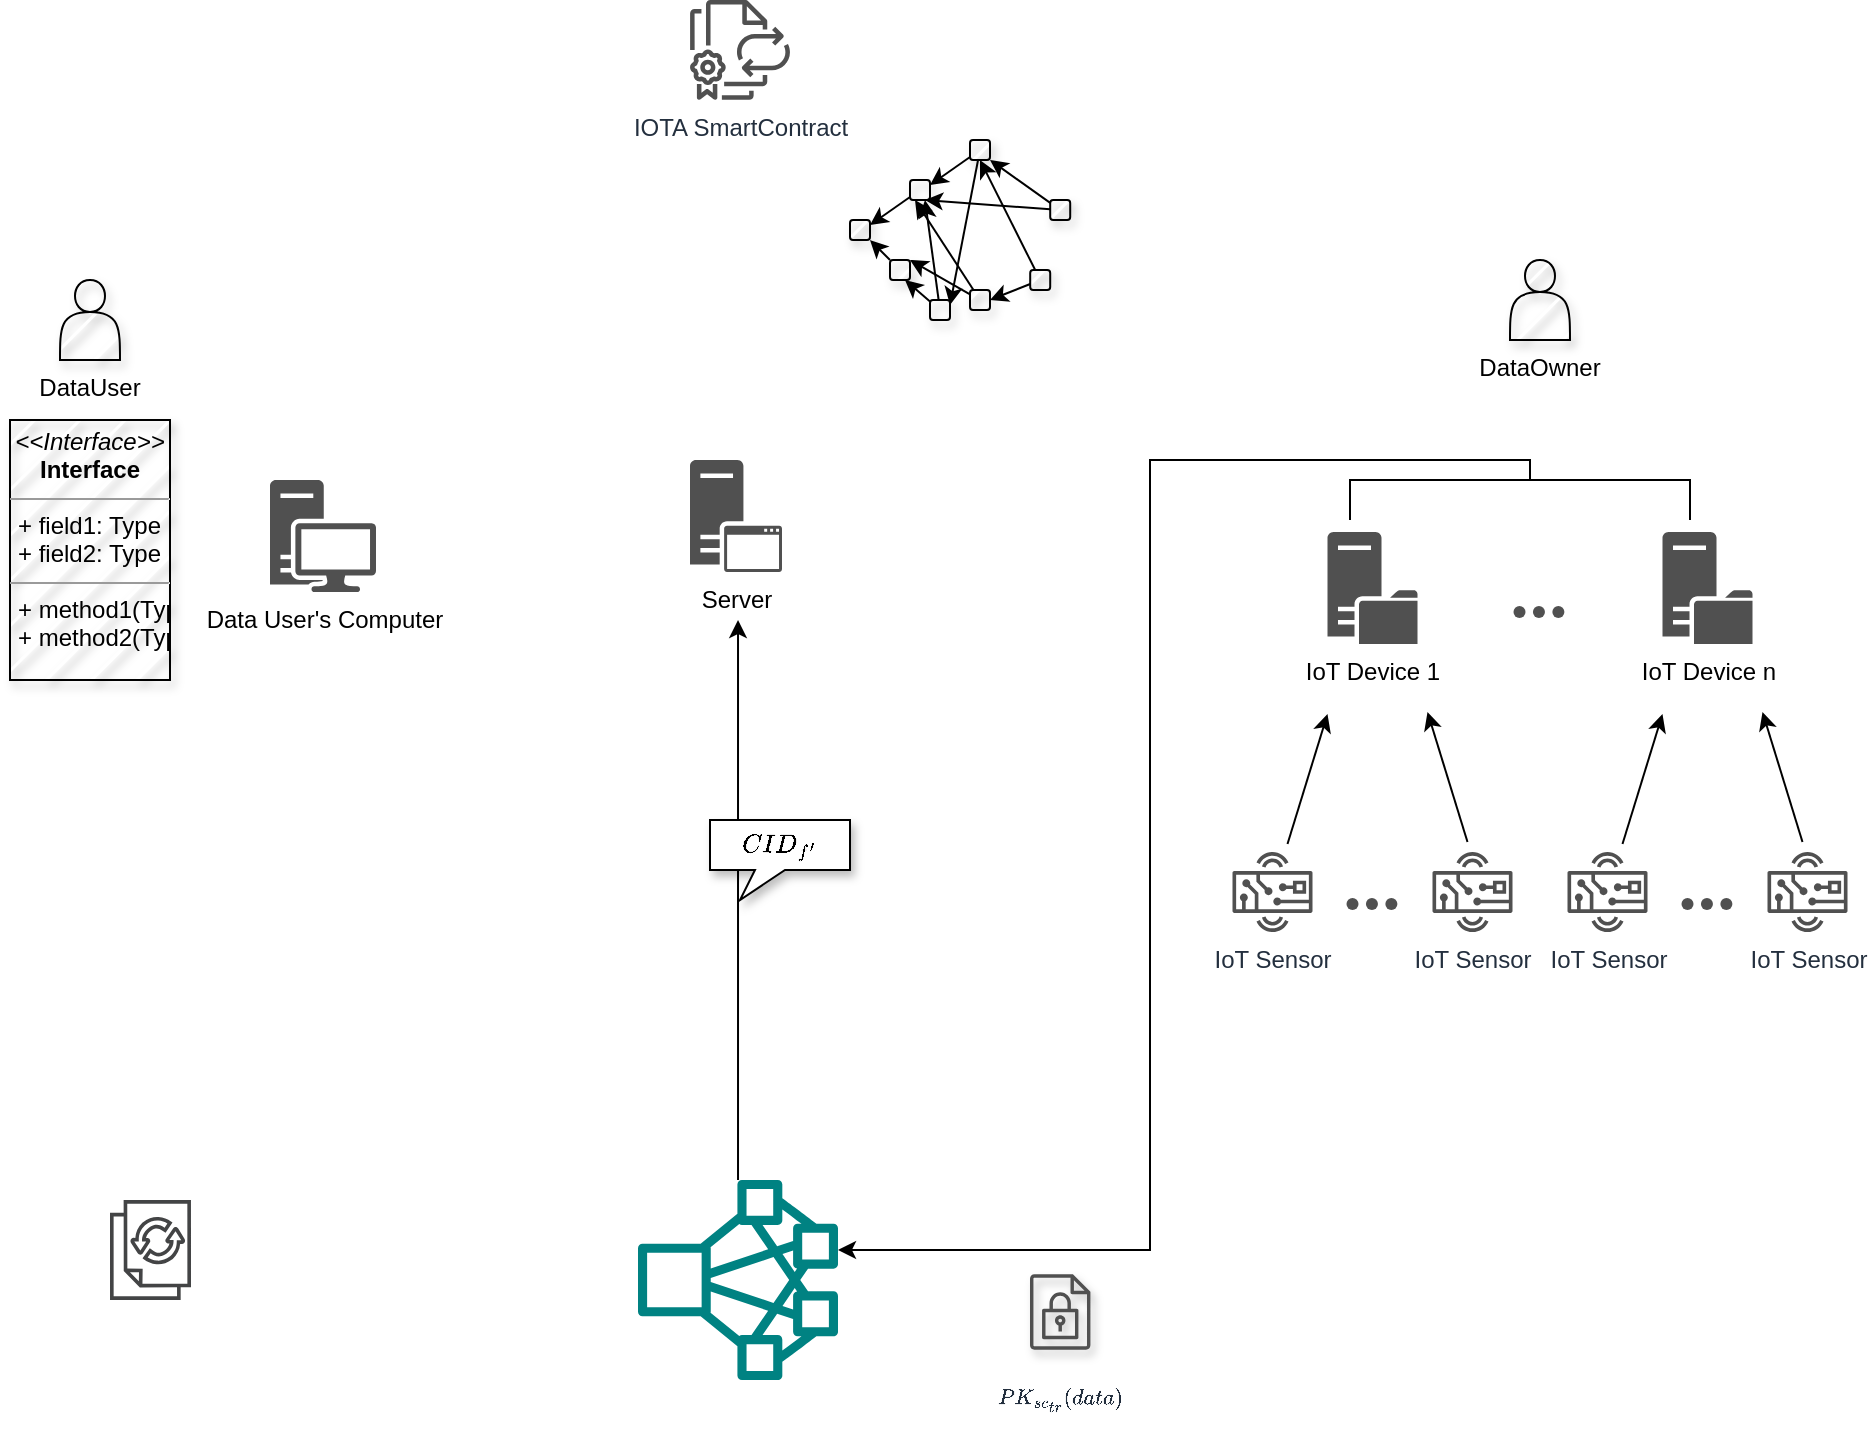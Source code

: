 <mxfile version="20.8.20" type="github">
  <diagram name="第 1 页" id="0Bb90YlJC23ZNc2bx1gv">
    <mxGraphModel dx="869" dy="1655" grid="1" gridSize="10" guides="1" tooltips="1" connect="1" arrows="1" fold="1" page="1" pageScale="1" pageWidth="827" pageHeight="1169" background="#FFFFFF" math="1" shadow="0">
      <root>
        <mxCell id="0" />
        <mxCell id="1" parent="0" />
        <mxCell id="S3q35cUGkQxc2vFmGl0s-1" value="DataUser" style="shape=actor;whiteSpace=wrap;html=1;comic=0;shadow=1;fillStyle=hatch;movable=1;resizable=1;rotatable=1;deletable=1;editable=1;locked=0;connectable=1;verticalAlign=top;horizontal=1;labelPosition=center;verticalLabelPosition=bottom;align=center;" parent="1" vertex="1">
          <mxGeometry x="45" y="100" width="30" height="40" as="geometry" />
        </mxCell>
        <mxCell id="yXj0ikB4jnKrbNH409NH-15" value="&lt;p style=&quot;margin:0px;margin-top:4px;text-align:center;&quot;&gt;&lt;i&gt;&amp;lt;&amp;lt;Interface&amp;gt;&amp;gt;&lt;/i&gt;&lt;br/&gt;&lt;b&gt;Interface&lt;/b&gt;&lt;/p&gt;&lt;hr size=&quot;1&quot;/&gt;&lt;p style=&quot;margin:0px;margin-left:4px;&quot;&gt;+ field1: Type&lt;br/&gt;+ field2: Type&lt;/p&gt;&lt;hr size=&quot;1&quot;/&gt;&lt;p style=&quot;margin:0px;margin-left:4px;&quot;&gt;+ method1(Type): Type&lt;br/&gt;+ method2(Type, Type): Type&lt;/p&gt;" style="verticalAlign=top;align=left;overflow=fill;fontSize=12;fontFamily=Helvetica;html=1;shadow=1;comic=0;fillStyle=hatch;strokeColor=default;fontColor=default;fillColor=default;" vertex="1" parent="1">
          <mxGeometry x="20" y="170" width="80" height="130" as="geometry" />
        </mxCell>
        <mxCell id="yXj0ikB4jnKrbNH409NH-16" value="DataOwner" style="shape=actor;whiteSpace=wrap;html=1;comic=0;shadow=1;fillStyle=hatch;movable=1;resizable=1;rotatable=1;deletable=1;editable=1;locked=0;connectable=1;verticalAlign=top;horizontal=1;labelPosition=center;verticalLabelPosition=bottom;align=center;" vertex="1" parent="1">
          <mxGeometry x="770" y="90" width="30" height="40" as="geometry" />
        </mxCell>
        <mxCell id="yXj0ikB4jnKrbNH409NH-26" value="Server" style="sketch=0;pointerEvents=1;shadow=0;dashed=0;html=1;strokeColor=none;fillColor=#505050;labelPosition=center;verticalLabelPosition=bottom;verticalAlign=top;outlineConnect=0;align=center;shape=mxgraph.office.servers.application_server;comic=0;fillStyle=auto;fontFamily=Helvetica;fontSize=12;fontColor=default;" vertex="1" parent="1">
          <mxGeometry x="360" y="190" width="46" height="56" as="geometry" />
        </mxCell>
        <mxCell id="yXj0ikB4jnKrbNH409NH-32" value="Data User&#39;s Computer" style="sketch=0;pointerEvents=1;shadow=0;dashed=0;html=1;strokeColor=none;fillColor=#505050;labelPosition=center;verticalLabelPosition=bottom;verticalAlign=top;outlineConnect=0;align=center;shape=mxgraph.office.devices.workstation;comic=0;fillStyle=auto;fontFamily=Helvetica;fontSize=12;fontColor=default;" vertex="1" parent="1">
          <mxGeometry x="150" y="200" width="53" height="56" as="geometry" />
        </mxCell>
        <mxCell id="yXj0ikB4jnKrbNH409NH-33" value="" style="sketch=0;pointerEvents=1;shadow=0;dashed=0;html=1;strokeColor=none;fillColor=#434445;aspect=fixed;labelPosition=center;verticalLabelPosition=bottom;verticalAlign=top;align=center;outlineConnect=0;shape=mxgraph.vvd.site_recovery_functional_icon;comic=0;fillStyle=auto;fontFamily=Helvetica;fontSize=12;fontColor=default;" vertex="1" parent="1">
          <mxGeometry x="70" y="560" width="40.5" height="50" as="geometry" />
        </mxCell>
        <mxCell id="yXj0ikB4jnKrbNH409NH-43" value="IOTA SmartContract" style="sketch=0;outlineConnect=0;fontColor=#232F3E;gradientColor=none;fillColor=#505050;strokeColor=none;dashed=0;verticalLabelPosition=bottom;verticalAlign=top;align=center;html=1;fontSize=12;fontStyle=0;aspect=fixed;pointerEvents=1;shape=mxgraph.aws4.license_manager_license_blending;shadow=0;comic=0;fillStyle=auto;fontFamily=Helvetica;" vertex="1" parent="1">
          <mxGeometry x="360" y="-40" width="50" height="50" as="geometry" />
        </mxCell>
        <mxCell id="yXj0ikB4jnKrbNH409NH-52" value="" style="group" vertex="1" connectable="0" parent="1">
          <mxGeometry x="320" y="550" width="114" height="100" as="geometry" />
        </mxCell>
        <mxCell id="yXj0ikB4jnKrbNH409NH-42" value="" style="sketch=0;outlineConnect=0;fontColor=#232F3E;gradientColor=none;fillColor=#008282;strokeColor=none;dashed=0;verticalLabelPosition=bottom;verticalAlign=top;align=center;html=1;fontSize=12;fontStyle=0;pointerEvents=1;shape=mxgraph.aws4.cluster;shadow=0;comic=0;fillStyle=auto;fontFamily=Helvetica;aspect=fixed;" vertex="1" parent="yXj0ikB4jnKrbNH409NH-52">
          <mxGeometry x="14" width="100" height="100" as="geometry" />
        </mxCell>
        <mxCell id="yXj0ikB4jnKrbNH409NH-51" value="" style="shape=image;verticalLabelPosition=bottom;labelBackgroundColor=default;verticalAlign=top;aspect=fixed;imageAspect=0;image=https://miro.medium.com/max/1024/1*lGh_L0ldPWz1kFMcKvj4Qw.png;fillColor=#67AB9F;" vertex="1" parent="yXj0ikB4jnKrbNH409NH-52">
          <mxGeometry y="18" width="60" height="60" as="geometry" />
        </mxCell>
        <mxCell id="yXj0ikB4jnKrbNH409NH-105" value="" style="group" vertex="1" connectable="0" parent="1">
          <mxGeometry x="631.25" y="226" width="319.75" height="394" as="geometry" />
        </mxCell>
        <mxCell id="yXj0ikB4jnKrbNH409NH-41" value="IoT Device 1" style="sketch=0;pointerEvents=1;shadow=0;dashed=0;html=1;strokeColor=none;fillColor=#505050;labelPosition=center;verticalLabelPosition=bottom;verticalAlign=top;outlineConnect=0;align=center;shape=mxgraph.office.servers.file_server;comic=0;fillStyle=auto;fontFamily=Helvetica;fontSize=12;fontColor=default;" vertex="1" parent="yXj0ikB4jnKrbNH409NH-105">
          <mxGeometry x="47.5" width="45" height="56" as="geometry" />
        </mxCell>
        <mxCell id="yXj0ikB4jnKrbNH409NH-53" value="IoT Sensor" style="sketch=0;outlineConnect=0;fontColor=#232F3E;gradientColor=none;fillColor=#505050;strokeColor=none;dashed=0;verticalLabelPosition=bottom;verticalAlign=top;align=center;html=1;fontSize=12;fontStyle=0;aspect=fixed;pointerEvents=1;shape=mxgraph.aws4.hardware_board;shadow=0;comic=0;fillStyle=auto;fontFamily=Helvetica;" vertex="1" parent="yXj0ikB4jnKrbNH409NH-105">
          <mxGeometry y="160" width="40" height="40" as="geometry" />
        </mxCell>
        <mxCell id="yXj0ikB4jnKrbNH409NH-55" value="IoT Sensor" style="sketch=0;outlineConnect=0;fontColor=#232F3E;gradientColor=none;fillColor=#505050;strokeColor=none;dashed=0;verticalLabelPosition=bottom;verticalAlign=top;align=center;html=1;fontSize=12;fontStyle=0;aspect=fixed;pointerEvents=1;shape=mxgraph.aws4.hardware_board;shadow=0;comic=0;fillStyle=auto;fontFamily=Helvetica;" vertex="1" parent="yXj0ikB4jnKrbNH409NH-105">
          <mxGeometry x="100" y="160" width="40" height="40" as="geometry" />
        </mxCell>
        <mxCell id="yXj0ikB4jnKrbNH409NH-59" value="" style="group" vertex="1" connectable="0" parent="yXj0ikB4jnKrbNH409NH-105">
          <mxGeometry x="50" y="176" width="34" height="12" as="geometry" />
        </mxCell>
        <mxCell id="yXj0ikB4jnKrbNH409NH-56" value="" style="shape=waypoint;sketch=0;fillStyle=solid;size=6;pointerEvents=1;points=[];fillColor=none;resizable=0;rotatable=0;perimeter=centerPerimeter;snapToPoint=1;shadow=0;dashed=0;comic=0;fontFamily=Helvetica;fontSize=12;fontColor=default;html=1;strokeColor=#505050;" vertex="1" parent="yXj0ikB4jnKrbNH409NH-59">
          <mxGeometry width="20" height="20" as="geometry" />
        </mxCell>
        <mxCell id="yXj0ikB4jnKrbNH409NH-57" value="" style="shape=waypoint;sketch=0;fillStyle=solid;size=6;pointerEvents=1;points=[];fillColor=none;resizable=0;rotatable=0;perimeter=centerPerimeter;snapToPoint=1;shadow=0;dashed=0;comic=0;fontFamily=Helvetica;fontSize=12;fontColor=default;html=1;strokeColor=#505050;" vertex="1" parent="yXj0ikB4jnKrbNH409NH-59">
          <mxGeometry x="9.714" width="20" height="20" as="geometry" />
        </mxCell>
        <mxCell id="yXj0ikB4jnKrbNH409NH-58" value="" style="shape=waypoint;sketch=0;fillStyle=solid;size=6;pointerEvents=1;points=[];fillColor=none;resizable=0;rotatable=0;perimeter=centerPerimeter;snapToPoint=1;shadow=0;dashed=0;comic=0;fontFamily=Helvetica;fontSize=12;fontColor=default;html=1;strokeColor=#505050;" vertex="1" parent="yXj0ikB4jnKrbNH409NH-59">
          <mxGeometry x="19.429" width="20" height="20" as="geometry" />
        </mxCell>
        <mxCell id="yXj0ikB4jnKrbNH409NH-67" value="" style="endArrow=classic;html=1;rounded=0;fontFamily=Helvetica;fontSize=12;fontColor=default;" edge="1" parent="yXj0ikB4jnKrbNH409NH-105">
          <mxGeometry width="50" height="50" relative="1" as="geometry">
            <mxPoint x="117.5" y="155" as="sourcePoint" />
            <mxPoint x="97.5" y="90" as="targetPoint" />
          </mxGeometry>
        </mxCell>
        <mxCell id="yXj0ikB4jnKrbNH409NH-69" value="" style="endArrow=classic;html=1;fontFamily=Helvetica;fontSize=12;fontColor=default;rounded=0;" edge="1" parent="yXj0ikB4jnKrbNH409NH-105">
          <mxGeometry width="50" height="50" relative="1" as="geometry">
            <mxPoint x="27.5" y="156" as="sourcePoint" />
            <mxPoint x="47.5" y="91" as="targetPoint" />
          </mxGeometry>
        </mxCell>
        <mxCell id="yXj0ikB4jnKrbNH409NH-90" value="IoT Device n" style="sketch=0;pointerEvents=1;shadow=0;dashed=0;html=1;strokeColor=none;fillColor=#505050;labelPosition=center;verticalLabelPosition=bottom;verticalAlign=top;outlineConnect=0;align=center;shape=mxgraph.office.servers.file_server;comic=0;fillStyle=auto;fontFamily=Helvetica;fontSize=12;fontColor=default;" vertex="1" parent="yXj0ikB4jnKrbNH409NH-105">
          <mxGeometry x="215" width="45" height="56" as="geometry" />
        </mxCell>
        <mxCell id="yXj0ikB4jnKrbNH409NH-91" value="IoT Sensor" style="sketch=0;outlineConnect=0;fontColor=#232F3E;gradientColor=none;fillColor=#505050;strokeColor=none;dashed=0;verticalLabelPosition=bottom;verticalAlign=top;align=center;html=1;fontSize=12;fontStyle=0;aspect=fixed;pointerEvents=1;shape=mxgraph.aws4.hardware_board;shadow=0;comic=0;fillStyle=auto;fontFamily=Helvetica;" vertex="1" parent="yXj0ikB4jnKrbNH409NH-105">
          <mxGeometry x="167.5" y="160" width="40" height="40" as="geometry" />
        </mxCell>
        <mxCell id="yXj0ikB4jnKrbNH409NH-92" value="IoT Sensor" style="sketch=0;outlineConnect=0;fontColor=#232F3E;gradientColor=none;fillColor=#505050;strokeColor=none;dashed=0;verticalLabelPosition=bottom;verticalAlign=top;align=center;html=1;fontSize=12;fontStyle=0;aspect=fixed;pointerEvents=1;shape=mxgraph.aws4.hardware_board;shadow=0;comic=0;fillStyle=auto;fontFamily=Helvetica;" vertex="1" parent="yXj0ikB4jnKrbNH409NH-105">
          <mxGeometry x="267.5" y="160" width="40" height="40" as="geometry" />
        </mxCell>
        <mxCell id="yXj0ikB4jnKrbNH409NH-93" value="" style="group" vertex="1" connectable="0" parent="yXj0ikB4jnKrbNH409NH-105">
          <mxGeometry x="217.5" y="176" width="34" height="12" as="geometry" />
        </mxCell>
        <mxCell id="yXj0ikB4jnKrbNH409NH-94" value="" style="shape=waypoint;sketch=0;fillStyle=solid;size=6;pointerEvents=1;points=[];fillColor=none;resizable=0;rotatable=0;perimeter=centerPerimeter;snapToPoint=1;shadow=0;dashed=0;comic=0;fontFamily=Helvetica;fontSize=12;fontColor=default;html=1;strokeColor=#505050;" vertex="1" parent="yXj0ikB4jnKrbNH409NH-93">
          <mxGeometry width="20" height="20" as="geometry" />
        </mxCell>
        <mxCell id="yXj0ikB4jnKrbNH409NH-95" value="" style="shape=waypoint;sketch=0;fillStyle=solid;size=6;pointerEvents=1;points=[];fillColor=none;resizable=0;rotatable=0;perimeter=centerPerimeter;snapToPoint=1;shadow=0;dashed=0;comic=0;fontFamily=Helvetica;fontSize=12;fontColor=default;html=1;strokeColor=#505050;" vertex="1" parent="yXj0ikB4jnKrbNH409NH-93">
          <mxGeometry x="9.714" width="20" height="20" as="geometry" />
        </mxCell>
        <mxCell id="yXj0ikB4jnKrbNH409NH-96" value="" style="shape=waypoint;sketch=0;fillStyle=solid;size=6;pointerEvents=1;points=[];fillColor=none;resizable=0;rotatable=0;perimeter=centerPerimeter;snapToPoint=1;shadow=0;dashed=0;comic=0;fontFamily=Helvetica;fontSize=12;fontColor=default;html=1;strokeColor=#505050;" vertex="1" parent="yXj0ikB4jnKrbNH409NH-93">
          <mxGeometry x="19.429" width="20" height="20" as="geometry" />
        </mxCell>
        <mxCell id="yXj0ikB4jnKrbNH409NH-97" value="" style="endArrow=classic;html=1;rounded=0;fontFamily=Helvetica;fontSize=12;fontColor=default;" edge="1" parent="yXj0ikB4jnKrbNH409NH-105">
          <mxGeometry width="50" height="50" relative="1" as="geometry">
            <mxPoint x="285" y="155" as="sourcePoint" />
            <mxPoint x="265" y="90" as="targetPoint" />
          </mxGeometry>
        </mxCell>
        <mxCell id="yXj0ikB4jnKrbNH409NH-98" value="" style="endArrow=classic;html=1;fontFamily=Helvetica;fontSize=12;fontColor=default;rounded=0;" edge="1" parent="yXj0ikB4jnKrbNH409NH-105">
          <mxGeometry width="50" height="50" relative="1" as="geometry">
            <mxPoint x="195" y="156" as="sourcePoint" />
            <mxPoint x="215" y="91" as="targetPoint" />
          </mxGeometry>
        </mxCell>
        <mxCell id="yXj0ikB4jnKrbNH409NH-99" value="" style="group" vertex="1" connectable="0" parent="yXj0ikB4jnKrbNH409NH-105">
          <mxGeometry x="133.5" y="30" width="34" height="12" as="geometry" />
        </mxCell>
        <mxCell id="yXj0ikB4jnKrbNH409NH-100" value="" style="shape=waypoint;sketch=0;fillStyle=solid;size=6;pointerEvents=1;points=[];fillColor=none;resizable=0;rotatable=0;perimeter=centerPerimeter;snapToPoint=1;shadow=0;dashed=0;comic=0;fontFamily=Helvetica;fontSize=12;fontColor=default;html=1;strokeColor=#505050;" vertex="1" parent="yXj0ikB4jnKrbNH409NH-99">
          <mxGeometry width="20" height="20" as="geometry" />
        </mxCell>
        <mxCell id="yXj0ikB4jnKrbNH409NH-101" value="" style="shape=waypoint;sketch=0;fillStyle=solid;size=6;pointerEvents=1;points=[];fillColor=none;resizable=0;rotatable=0;perimeter=centerPerimeter;snapToPoint=1;shadow=0;dashed=0;comic=0;fontFamily=Helvetica;fontSize=12;fontColor=default;html=1;strokeColor=#505050;" vertex="1" parent="yXj0ikB4jnKrbNH409NH-99">
          <mxGeometry x="9.714" width="20" height="20" as="geometry" />
        </mxCell>
        <mxCell id="yXj0ikB4jnKrbNH409NH-102" value="" style="shape=waypoint;sketch=0;fillStyle=solid;size=6;pointerEvents=1;points=[];fillColor=none;resizable=0;rotatable=0;perimeter=centerPerimeter;snapToPoint=1;shadow=0;dashed=0;comic=0;fontFamily=Helvetica;fontSize=12;fontColor=default;html=1;strokeColor=#505050;" vertex="1" parent="yXj0ikB4jnKrbNH409NH-99">
          <mxGeometry x="19.429" width="20" height="20" as="geometry" />
        </mxCell>
        <mxCell id="yXj0ikB4jnKrbNH409NH-110" style="edgeStyle=orthogonalEdgeStyle;rounded=0;orthogonalLoop=1;jettySize=auto;html=1;fontFamily=Helvetica;fontSize=12;fontColor=default;" edge="1" parent="1" target="yXj0ikB4jnKrbNH409NH-42">
          <mxGeometry relative="1" as="geometry">
            <mxPoint x="780" y="200" as="sourcePoint" />
            <Array as="points">
              <mxPoint x="780" y="190" />
              <mxPoint x="590" y="190" />
              <mxPoint x="590" y="585" />
            </Array>
          </mxGeometry>
        </mxCell>
        <mxCell id="yXj0ikB4jnKrbNH409NH-113" value="" style="endArrow=none;html=1;rounded=0;fontFamily=Helvetica;fontSize=12;fontColor=default;" edge="1" parent="1">
          <mxGeometry width="50" height="50" relative="1" as="geometry">
            <mxPoint x="690" y="220" as="sourcePoint" />
            <mxPoint x="860" y="220" as="targetPoint" />
            <Array as="points">
              <mxPoint x="690" y="200" />
              <mxPoint x="860" y="200" />
            </Array>
          </mxGeometry>
        </mxCell>
        <mxCell id="yXj0ikB4jnKrbNH409NH-114" value="&lt;p style=&quot;line-height: 40%;&quot;&gt;&lt;font style=&quot;font-size: 11px;&quot;&gt;&lt;i&gt;&lt;sup&gt;$$PK_{{sc}_{tr}}(data)$$&lt;/sup&gt;&lt;/i&gt;&lt;/font&gt;&lt;/p&gt;" style="sketch=0;outlineConnect=0;fontColor=#232F3E;gradientColor=none;fillColor=#505050;strokeColor=none;dashed=0;verticalLabelPosition=bottom;verticalAlign=top;align=center;html=1;fontSize=12;fontStyle=0;aspect=fixed;pointerEvents=1;shape=mxgraph.aws4.encrypted_data;shadow=1;comic=0;fillStyle=auto;fontFamily=Helvetica;" vertex="1" parent="1">
          <mxGeometry x="530" y="597" width="30.21" height="38" as="geometry" />
        </mxCell>
        <mxCell id="yXj0ikB4jnKrbNH409NH-121" style="edgeStyle=orthogonalEdgeStyle;rounded=0;orthogonalLoop=1;jettySize=auto;html=1;entryX=0.522;entryY=1.429;entryDx=0;entryDy=0;entryPerimeter=0;fontFamily=Helvetica;fontSize=11;fontColor=none;" edge="1" parent="1" source="yXj0ikB4jnKrbNH409NH-42" target="yXj0ikB4jnKrbNH409NH-26">
          <mxGeometry relative="1" as="geometry" />
        </mxCell>
        <mxCell id="yXj0ikB4jnKrbNH409NH-123" value="$$CID_{f&#39;}$$" style="whiteSpace=wrap;html=1;shape=mxgraph.basic.rectCallout;dx=30;dy=15;boundedLbl=1;shadow=1;comic=0;fillStyle=auto;strokeColor=default;fontFamily=Helvetica;fontSize=11;fontColor=none;fillColor=default;" vertex="1" parent="1">
          <mxGeometry x="370" y="370" width="70" height="40" as="geometry" />
        </mxCell>
        <mxCell id="yXj0ikB4jnKrbNH409NH-180" value="" style="group" vertex="1" connectable="0" parent="1">
          <mxGeometry x="440" y="30" width="110.1" height="90" as="geometry" />
        </mxCell>
        <mxCell id="yXj0ikB4jnKrbNH409NH-125" value="" style="rounded=1;whiteSpace=wrap;html=1;shadow=1;comic=0;fillStyle=hatch;strokeColor=default;fontFamily=Helvetica;fontSize=11;fontColor=none;fillColor=default;" vertex="1" parent="yXj0ikB4jnKrbNH409NH-180">
          <mxGeometry x="100.1" y="30" width="10" height="10" as="geometry" />
        </mxCell>
        <mxCell id="yXj0ikB4jnKrbNH409NH-152" value="" style="rounded=1;whiteSpace=wrap;html=1;shadow=1;comic=0;fillStyle=hatch;strokeColor=default;fontFamily=Helvetica;fontSize=11;fontColor=none;fillColor=default;" vertex="1" parent="yXj0ikB4jnKrbNH409NH-180">
          <mxGeometry x="60" width="10" height="10" as="geometry" />
        </mxCell>
        <mxCell id="yXj0ikB4jnKrbNH409NH-163" style="edgeStyle=none;rounded=0;orthogonalLoop=1;jettySize=auto;html=1;entryX=1;entryY=1;entryDx=0;entryDy=0;fontFamily=Helvetica;fontSize=11;fontColor=none;" edge="1" parent="yXj0ikB4jnKrbNH409NH-180" source="yXj0ikB4jnKrbNH409NH-125" target="yXj0ikB4jnKrbNH409NH-152">
          <mxGeometry relative="1" as="geometry" />
        </mxCell>
        <mxCell id="yXj0ikB4jnKrbNH409NH-153" value="" style="rounded=1;whiteSpace=wrap;html=1;shadow=1;comic=0;fillStyle=hatch;strokeColor=default;fontFamily=Helvetica;fontSize=11;fontColor=none;fillColor=default;" vertex="1" parent="yXj0ikB4jnKrbNH409NH-180">
          <mxGeometry x="30" y="20" width="10" height="10" as="geometry" />
        </mxCell>
        <mxCell id="yXj0ikB4jnKrbNH409NH-166" style="edgeStyle=none;rounded=1;orthogonalLoop=1;jettySize=auto;html=1;entryX=0.75;entryY=1;entryDx=0;entryDy=0;strokeWidth=1;fontFamily=Helvetica;fontSize=11;fontColor=none;" edge="1" parent="yXj0ikB4jnKrbNH409NH-180" source="yXj0ikB4jnKrbNH409NH-125" target="yXj0ikB4jnKrbNH409NH-153">
          <mxGeometry relative="1" as="geometry" />
        </mxCell>
        <mxCell id="yXj0ikB4jnKrbNH409NH-167" style="edgeStyle=none;rounded=1;orthogonalLoop=1;jettySize=auto;html=1;entryX=1;entryY=0.25;entryDx=0;entryDy=0;strokeWidth=1;fontFamily=Helvetica;fontSize=11;fontColor=none;" edge="1" parent="yXj0ikB4jnKrbNH409NH-180" source="yXj0ikB4jnKrbNH409NH-152" target="yXj0ikB4jnKrbNH409NH-153">
          <mxGeometry relative="1" as="geometry" />
        </mxCell>
        <mxCell id="yXj0ikB4jnKrbNH409NH-175" style="edgeStyle=none;rounded=1;orthogonalLoop=1;jettySize=auto;html=1;strokeWidth=1;fontFamily=Helvetica;fontSize=11;fontColor=none;" edge="1" parent="yXj0ikB4jnKrbNH409NH-180" source="yXj0ikB4jnKrbNH409NH-154">
          <mxGeometry relative="1" as="geometry">
            <mxPoint x="10" y="50" as="targetPoint" />
          </mxGeometry>
        </mxCell>
        <mxCell id="yXj0ikB4jnKrbNH409NH-154" value="" style="rounded=1;whiteSpace=wrap;html=1;shadow=1;comic=0;fillStyle=hatch;strokeColor=default;fontFamily=Helvetica;fontSize=11;fontColor=none;fillColor=default;" vertex="1" parent="yXj0ikB4jnKrbNH409NH-180">
          <mxGeometry x="20" y="60" width="10" height="10" as="geometry" />
        </mxCell>
        <mxCell id="yXj0ikB4jnKrbNH409NH-169" style="edgeStyle=none;rounded=1;orthogonalLoop=1;jettySize=auto;html=1;entryX=0.25;entryY=1;entryDx=0;entryDy=0;strokeWidth=1;fontFamily=Helvetica;fontSize=11;fontColor=none;" edge="1" parent="yXj0ikB4jnKrbNH409NH-180" source="yXj0ikB4jnKrbNH409NH-155" target="yXj0ikB4jnKrbNH409NH-153">
          <mxGeometry relative="1" as="geometry" />
        </mxCell>
        <mxCell id="yXj0ikB4jnKrbNH409NH-170" style="edgeStyle=none;rounded=1;orthogonalLoop=1;jettySize=auto;html=1;entryX=1;entryY=0;entryDx=0;entryDy=0;strokeWidth=1;fontFamily=Helvetica;fontSize=11;fontColor=none;" edge="1" parent="yXj0ikB4jnKrbNH409NH-180" source="yXj0ikB4jnKrbNH409NH-155" target="yXj0ikB4jnKrbNH409NH-154">
          <mxGeometry relative="1" as="geometry" />
        </mxCell>
        <mxCell id="yXj0ikB4jnKrbNH409NH-155" value="" style="rounded=1;whiteSpace=wrap;html=1;shadow=1;comic=0;fillStyle=hatch;strokeColor=default;fontFamily=Helvetica;fontSize=11;fontColor=none;fillColor=default;" vertex="1" parent="yXj0ikB4jnKrbNH409NH-180">
          <mxGeometry x="60" y="75" width="10" height="10" as="geometry" />
        </mxCell>
        <mxCell id="yXj0ikB4jnKrbNH409NH-171" style="edgeStyle=none;rounded=1;orthogonalLoop=1;jettySize=auto;html=1;entryX=0.75;entryY=1;entryDx=0;entryDy=0;strokeWidth=1;fontFamily=Helvetica;fontSize=11;fontColor=none;" edge="1" parent="yXj0ikB4jnKrbNH409NH-180" source="yXj0ikB4jnKrbNH409NH-156" target="yXj0ikB4jnKrbNH409NH-153">
          <mxGeometry relative="1" as="geometry" />
        </mxCell>
        <mxCell id="yXj0ikB4jnKrbNH409NH-172" style="edgeStyle=none;rounded=1;orthogonalLoop=1;jettySize=auto;html=1;entryX=0.75;entryY=1;entryDx=0;entryDy=0;strokeWidth=1;fontFamily=Helvetica;fontSize=11;fontColor=none;" edge="1" parent="yXj0ikB4jnKrbNH409NH-180" source="yXj0ikB4jnKrbNH409NH-156" target="yXj0ikB4jnKrbNH409NH-154">
          <mxGeometry relative="1" as="geometry" />
        </mxCell>
        <mxCell id="yXj0ikB4jnKrbNH409NH-156" value="" style="rounded=1;whiteSpace=wrap;html=1;shadow=1;comic=0;fillStyle=hatch;strokeColor=default;fontFamily=Helvetica;fontSize=11;fontColor=none;fillColor=default;" vertex="1" parent="yXj0ikB4jnKrbNH409NH-180">
          <mxGeometry x="40" y="80" width="10" height="10" as="geometry" />
        </mxCell>
        <mxCell id="yXj0ikB4jnKrbNH409NH-168" style="edgeStyle=none;rounded=1;orthogonalLoop=1;jettySize=auto;html=1;entryX=1;entryY=0.25;entryDx=0;entryDy=0;strokeWidth=1;fontFamily=Helvetica;fontSize=11;fontColor=none;" edge="1" parent="yXj0ikB4jnKrbNH409NH-180" source="yXj0ikB4jnKrbNH409NH-152" target="yXj0ikB4jnKrbNH409NH-156">
          <mxGeometry relative="1" as="geometry" />
        </mxCell>
        <mxCell id="yXj0ikB4jnKrbNH409NH-157" value="" style="rounded=1;whiteSpace=wrap;html=1;shadow=1;comic=0;fillStyle=hatch;strokeColor=default;fontFamily=Helvetica;fontSize=11;fontColor=none;fillColor=default;" vertex="1" parent="yXj0ikB4jnKrbNH409NH-180">
          <mxGeometry y="40" width="10" height="10" as="geometry" />
        </mxCell>
        <mxCell id="yXj0ikB4jnKrbNH409NH-174" style="edgeStyle=none;rounded=1;orthogonalLoop=1;jettySize=auto;html=1;entryX=1;entryY=0.25;entryDx=0;entryDy=0;strokeWidth=1;fontFamily=Helvetica;fontSize=11;fontColor=none;" edge="1" parent="yXj0ikB4jnKrbNH409NH-180" source="yXj0ikB4jnKrbNH409NH-153" target="yXj0ikB4jnKrbNH409NH-157">
          <mxGeometry relative="1" as="geometry" />
        </mxCell>
        <mxCell id="yXj0ikB4jnKrbNH409NH-177" style="edgeStyle=none;rounded=1;orthogonalLoop=1;jettySize=auto;html=1;entryX=1;entryY=0.5;entryDx=0;entryDy=0;strokeWidth=1;fontFamily=Helvetica;fontSize=11;fontColor=none;" edge="1" parent="yXj0ikB4jnKrbNH409NH-180" source="yXj0ikB4jnKrbNH409NH-176" target="yXj0ikB4jnKrbNH409NH-155">
          <mxGeometry relative="1" as="geometry" />
        </mxCell>
        <mxCell id="yXj0ikB4jnKrbNH409NH-178" style="edgeStyle=none;rounded=1;orthogonalLoop=1;jettySize=auto;html=1;entryX=0.5;entryY=1;entryDx=0;entryDy=0;strokeWidth=1;fontFamily=Helvetica;fontSize=11;fontColor=none;" edge="1" parent="yXj0ikB4jnKrbNH409NH-180" source="yXj0ikB4jnKrbNH409NH-176" target="yXj0ikB4jnKrbNH409NH-152">
          <mxGeometry relative="1" as="geometry" />
        </mxCell>
        <mxCell id="yXj0ikB4jnKrbNH409NH-176" value="" style="rounded=1;whiteSpace=wrap;html=1;shadow=1;comic=0;fillStyle=hatch;strokeColor=default;fontFamily=Helvetica;fontSize=11;fontColor=none;fillColor=default;" vertex="1" parent="yXj0ikB4jnKrbNH409NH-180">
          <mxGeometry x="90.1" y="65" width="10" height="10" as="geometry" />
        </mxCell>
      </root>
    </mxGraphModel>
  </diagram>
</mxfile>

